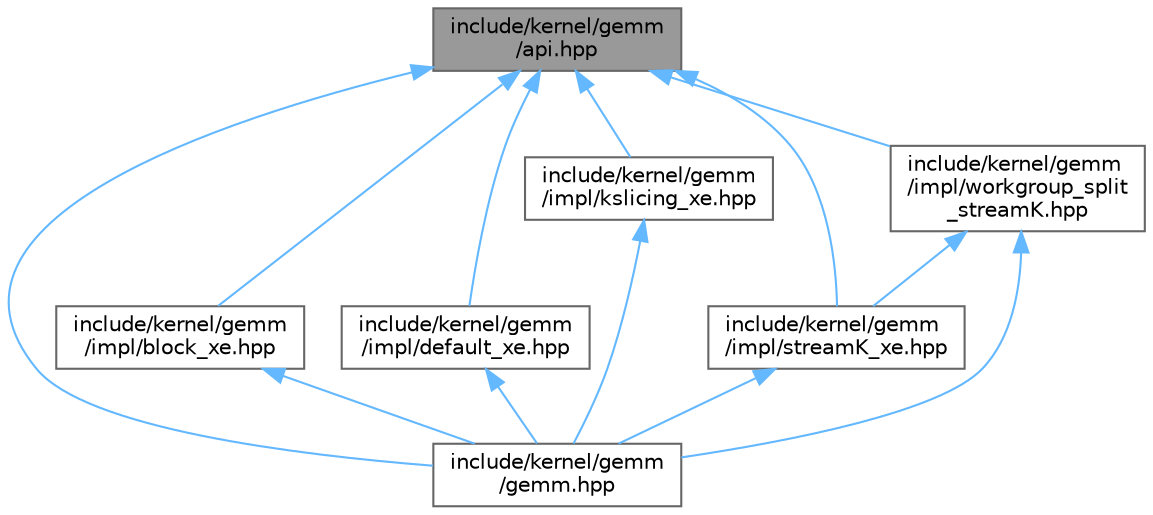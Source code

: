 digraph "include/kernel/gemm/api.hpp"
{
 // LATEX_PDF_SIZE
  bgcolor="transparent";
  edge [fontname=Helvetica,fontsize=10,labelfontname=Helvetica,labelfontsize=10];
  node [fontname=Helvetica,fontsize=10,shape=box,height=0.2,width=0.4];
  Node1 [id="Node000001",label="include/kernel/gemm\l/api.hpp",height=0.2,width=0.4,color="gray40", fillcolor="grey60", style="filled", fontcolor="black",tooltip="C++ API."];
  Node1 -> Node2 [id="edge1_Node000001_Node000002",dir="back",color="steelblue1",style="solid",tooltip=" "];
  Node2 [id="Node000002",label="include/kernel/gemm\l/gemm.hpp",height=0.2,width=0.4,color="grey40", fillcolor="white", style="filled",URL="$kernel_2gemm_2gemm_8hpp.html",tooltip="C++ API."];
  Node1 -> Node3 [id="edge2_Node000001_Node000003",dir="back",color="steelblue1",style="solid",tooltip=" "];
  Node3 [id="Node000003",label="include/kernel/gemm\l/impl/block_xe.hpp",height=0.2,width=0.4,color="grey40", fillcolor="white", style="filled",URL="$block__xe_8hpp.html",tooltip="C++ API."];
  Node3 -> Node2 [id="edge3_Node000003_Node000002",dir="back",color="steelblue1",style="solid",tooltip=" "];
  Node1 -> Node4 [id="edge4_Node000001_Node000004",dir="back",color="steelblue1",style="solid",tooltip=" "];
  Node4 [id="Node000004",label="include/kernel/gemm\l/impl/default_xe.hpp",height=0.2,width=0.4,color="grey40", fillcolor="white", style="filled",URL="$kernel_2gemm_2impl_2default__xe_8hpp.html",tooltip="C++ API."];
  Node4 -> Node2 [id="edge5_Node000004_Node000002",dir="back",color="steelblue1",style="solid",tooltip=" "];
  Node1 -> Node5 [id="edge6_Node000001_Node000005",dir="back",color="steelblue1",style="solid",tooltip=" "];
  Node5 [id="Node000005",label="include/kernel/gemm\l/impl/kslicing_xe.hpp",height=0.2,width=0.4,color="grey40", fillcolor="white", style="filled",URL="$kslicing__xe_8hpp.html",tooltip="C++ API."];
  Node5 -> Node2 [id="edge7_Node000005_Node000002",dir="back",color="steelblue1",style="solid",tooltip=" "];
  Node1 -> Node6 [id="edge8_Node000001_Node000006",dir="back",color="steelblue1",style="solid",tooltip=" "];
  Node6 [id="Node000006",label="include/kernel/gemm\l/impl/streamK_xe.hpp",height=0.2,width=0.4,color="grey40", fillcolor="white", style="filled",URL="$streamK__xe_8hpp.html",tooltip="C++ API."];
  Node6 -> Node2 [id="edge9_Node000006_Node000002",dir="back",color="steelblue1",style="solid",tooltip=" "];
  Node1 -> Node7 [id="edge10_Node000001_Node000007",dir="back",color="steelblue1",style="solid",tooltip=" "];
  Node7 [id="Node000007",label="include/kernel/gemm\l/impl/workgroup_split\l_streamK.hpp",height=0.2,width=0.4,color="grey40", fillcolor="white", style="filled",URL="$workgroup__split__streamK_8hpp.html",tooltip="C++ API."];
  Node7 -> Node2 [id="edge11_Node000007_Node000002",dir="back",color="steelblue1",style="solid",tooltip=" "];
  Node7 -> Node6 [id="edge12_Node000007_Node000006",dir="back",color="steelblue1",style="solid",tooltip=" "];
}
